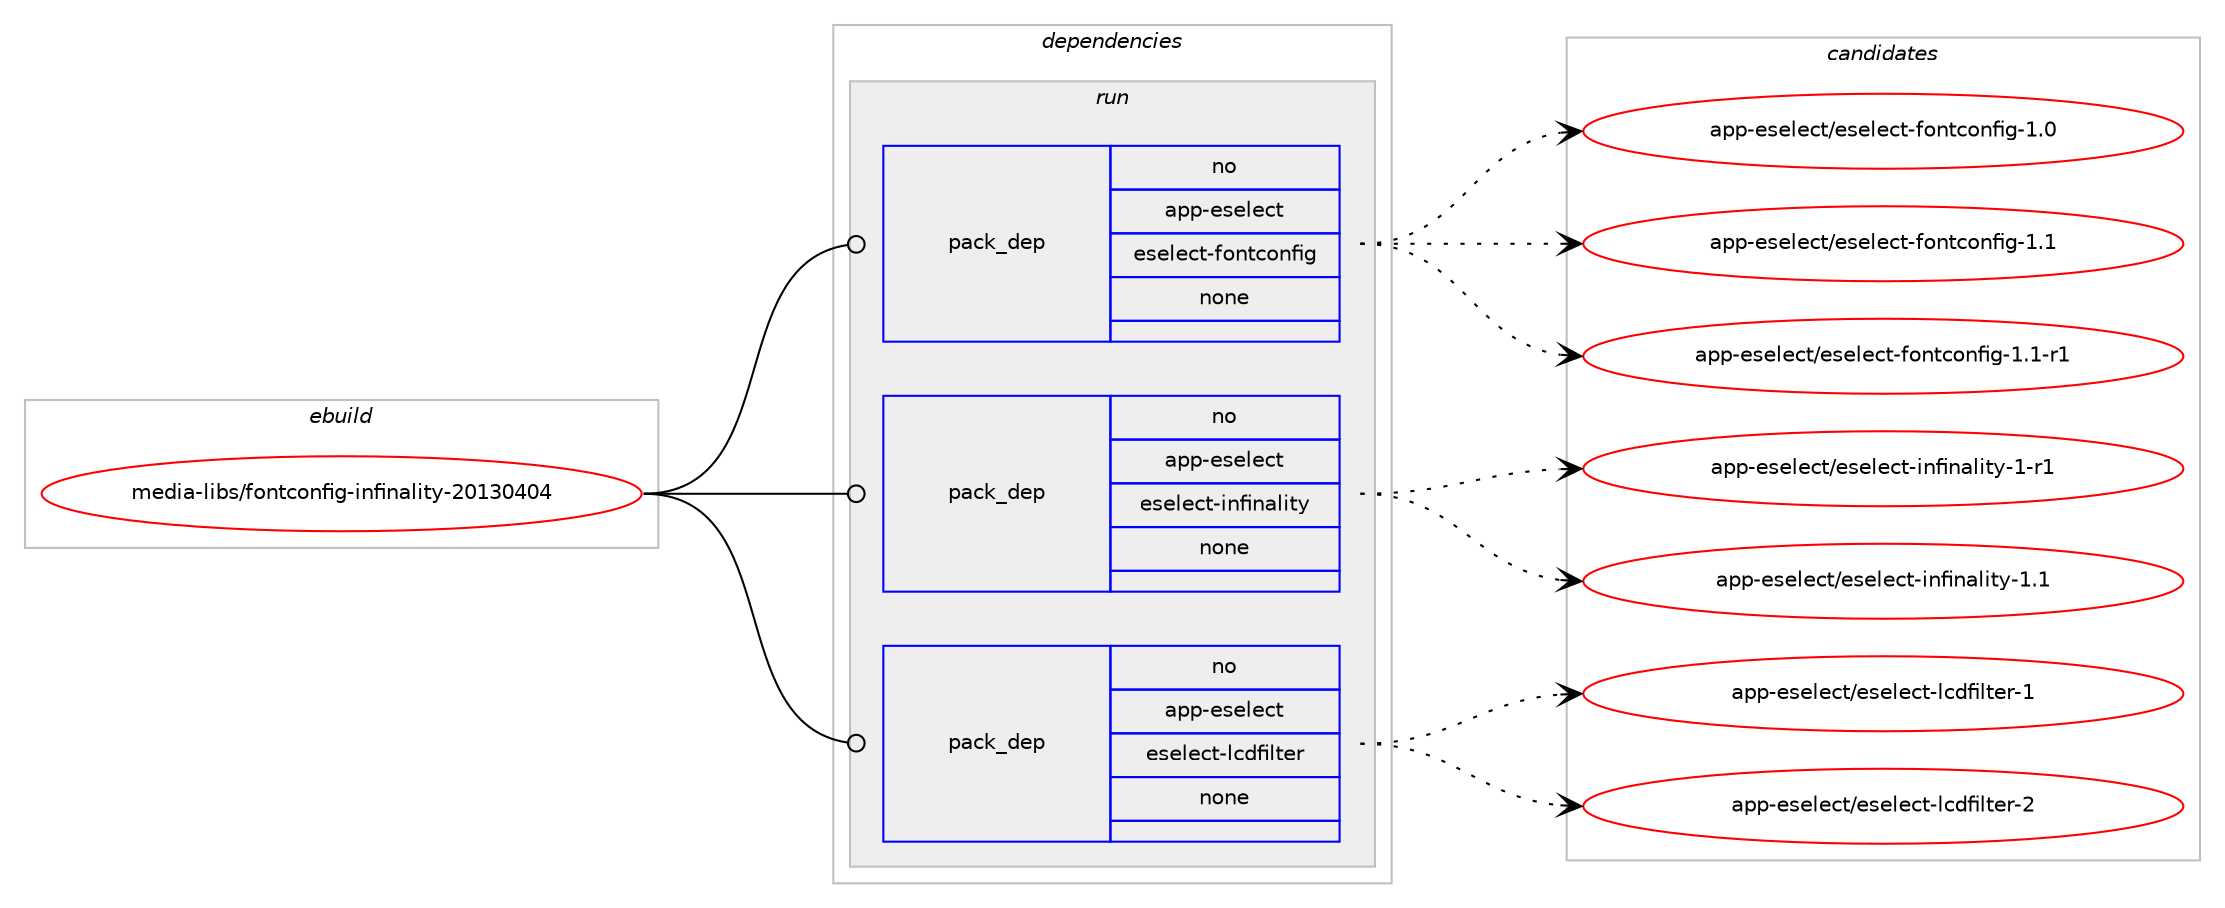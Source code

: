 digraph prolog {

# *************
# Graph options
# *************

newrank=true;
concentrate=true;
compound=true;
graph [rankdir=LR,fontname=Helvetica,fontsize=10,ranksep=1.5];#, ranksep=2.5, nodesep=0.2];
edge  [arrowhead=vee];
node  [fontname=Helvetica,fontsize=10];

# **********
# The ebuild
# **********

subgraph cluster_leftcol {
color=gray;
rank=same;
label=<<i>ebuild</i>>;
id [label="media-libs/fontconfig-infinality-20130404", color=red, width=4, href="../media-libs/fontconfig-infinality-20130404.svg"];
}

# ****************
# The dependencies
# ****************

subgraph cluster_midcol {
color=gray;
label=<<i>dependencies</i>>;
subgraph cluster_compile {
fillcolor="#eeeeee";
style=filled;
label=<<i>compile</i>>;
}
subgraph cluster_compileandrun {
fillcolor="#eeeeee";
style=filled;
label=<<i>compile and run</i>>;
}
subgraph cluster_run {
fillcolor="#eeeeee";
style=filled;
label=<<i>run</i>>;
subgraph pack1150412 {
dependency1609835 [label=<<TABLE BORDER="0" CELLBORDER="1" CELLSPACING="0" CELLPADDING="4" WIDTH="220"><TR><TD ROWSPAN="6" CELLPADDING="30">pack_dep</TD></TR><TR><TD WIDTH="110">no</TD></TR><TR><TD>app-eselect</TD></TR><TR><TD>eselect-fontconfig</TD></TR><TR><TD>none</TD></TR><TR><TD></TD></TR></TABLE>>, shape=none, color=blue];
}
id:e -> dependency1609835:w [weight=20,style="solid",arrowhead="odot"];
subgraph pack1150413 {
dependency1609836 [label=<<TABLE BORDER="0" CELLBORDER="1" CELLSPACING="0" CELLPADDING="4" WIDTH="220"><TR><TD ROWSPAN="6" CELLPADDING="30">pack_dep</TD></TR><TR><TD WIDTH="110">no</TD></TR><TR><TD>app-eselect</TD></TR><TR><TD>eselect-infinality</TD></TR><TR><TD>none</TD></TR><TR><TD></TD></TR></TABLE>>, shape=none, color=blue];
}
id:e -> dependency1609836:w [weight=20,style="solid",arrowhead="odot"];
subgraph pack1150414 {
dependency1609837 [label=<<TABLE BORDER="0" CELLBORDER="1" CELLSPACING="0" CELLPADDING="4" WIDTH="220"><TR><TD ROWSPAN="6" CELLPADDING="30">pack_dep</TD></TR><TR><TD WIDTH="110">no</TD></TR><TR><TD>app-eselect</TD></TR><TR><TD>eselect-lcdfilter</TD></TR><TR><TD>none</TD></TR><TR><TD></TD></TR></TABLE>>, shape=none, color=blue];
}
id:e -> dependency1609837:w [weight=20,style="solid",arrowhead="odot"];
}
}

# **************
# The candidates
# **************

subgraph cluster_choices {
rank=same;
color=gray;
label=<<i>candidates</i>>;

subgraph choice1150412 {
color=black;
nodesep=1;
choice9711211245101115101108101991164710111510110810199116451021111101169911111010210510345494648 [label="app-eselect/eselect-fontconfig-1.0", color=red, width=4,href="../app-eselect/eselect-fontconfig-1.0.svg"];
choice9711211245101115101108101991164710111510110810199116451021111101169911111010210510345494649 [label="app-eselect/eselect-fontconfig-1.1", color=red, width=4,href="../app-eselect/eselect-fontconfig-1.1.svg"];
choice97112112451011151011081019911647101115101108101991164510211111011699111110102105103454946494511449 [label="app-eselect/eselect-fontconfig-1.1-r1", color=red, width=4,href="../app-eselect/eselect-fontconfig-1.1-r1.svg"];
dependency1609835:e -> choice9711211245101115101108101991164710111510110810199116451021111101169911111010210510345494648:w [style=dotted,weight="100"];
dependency1609835:e -> choice9711211245101115101108101991164710111510110810199116451021111101169911111010210510345494649:w [style=dotted,weight="100"];
dependency1609835:e -> choice97112112451011151011081019911647101115101108101991164510211111011699111110102105103454946494511449:w [style=dotted,weight="100"];
}
subgraph choice1150413 {
color=black;
nodesep=1;
choice9711211245101115101108101991164710111510110810199116451051101021051109710810511612145494511449 [label="app-eselect/eselect-infinality-1-r1", color=red, width=4,href="../app-eselect/eselect-infinality-1-r1.svg"];
choice9711211245101115101108101991164710111510110810199116451051101021051109710810511612145494649 [label="app-eselect/eselect-infinality-1.1", color=red, width=4,href="../app-eselect/eselect-infinality-1.1.svg"];
dependency1609836:e -> choice9711211245101115101108101991164710111510110810199116451051101021051109710810511612145494511449:w [style=dotted,weight="100"];
dependency1609836:e -> choice9711211245101115101108101991164710111510110810199116451051101021051109710810511612145494649:w [style=dotted,weight="100"];
}
subgraph choice1150414 {
color=black;
nodesep=1;
choice971121124510111510110810199116471011151011081019911645108991001021051081161011144549 [label="app-eselect/eselect-lcdfilter-1", color=red, width=4,href="../app-eselect/eselect-lcdfilter-1.svg"];
choice971121124510111510110810199116471011151011081019911645108991001021051081161011144550 [label="app-eselect/eselect-lcdfilter-2", color=red, width=4,href="../app-eselect/eselect-lcdfilter-2.svg"];
dependency1609837:e -> choice971121124510111510110810199116471011151011081019911645108991001021051081161011144549:w [style=dotted,weight="100"];
dependency1609837:e -> choice971121124510111510110810199116471011151011081019911645108991001021051081161011144550:w [style=dotted,weight="100"];
}
}

}
